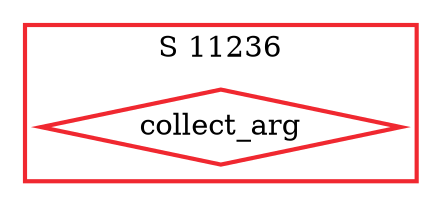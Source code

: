 digraph G {
  ratio=0.500000;
  "UV collect_arg (11236)" [shape=diamond, label="collect_arg",
                            color="#F02830", style=bold];
  
  subgraph cluster_11236 { label="S 11236";
    color="#F02830";
    style=bold;
    "UV collect_arg (11236)"; };
  
  
  }